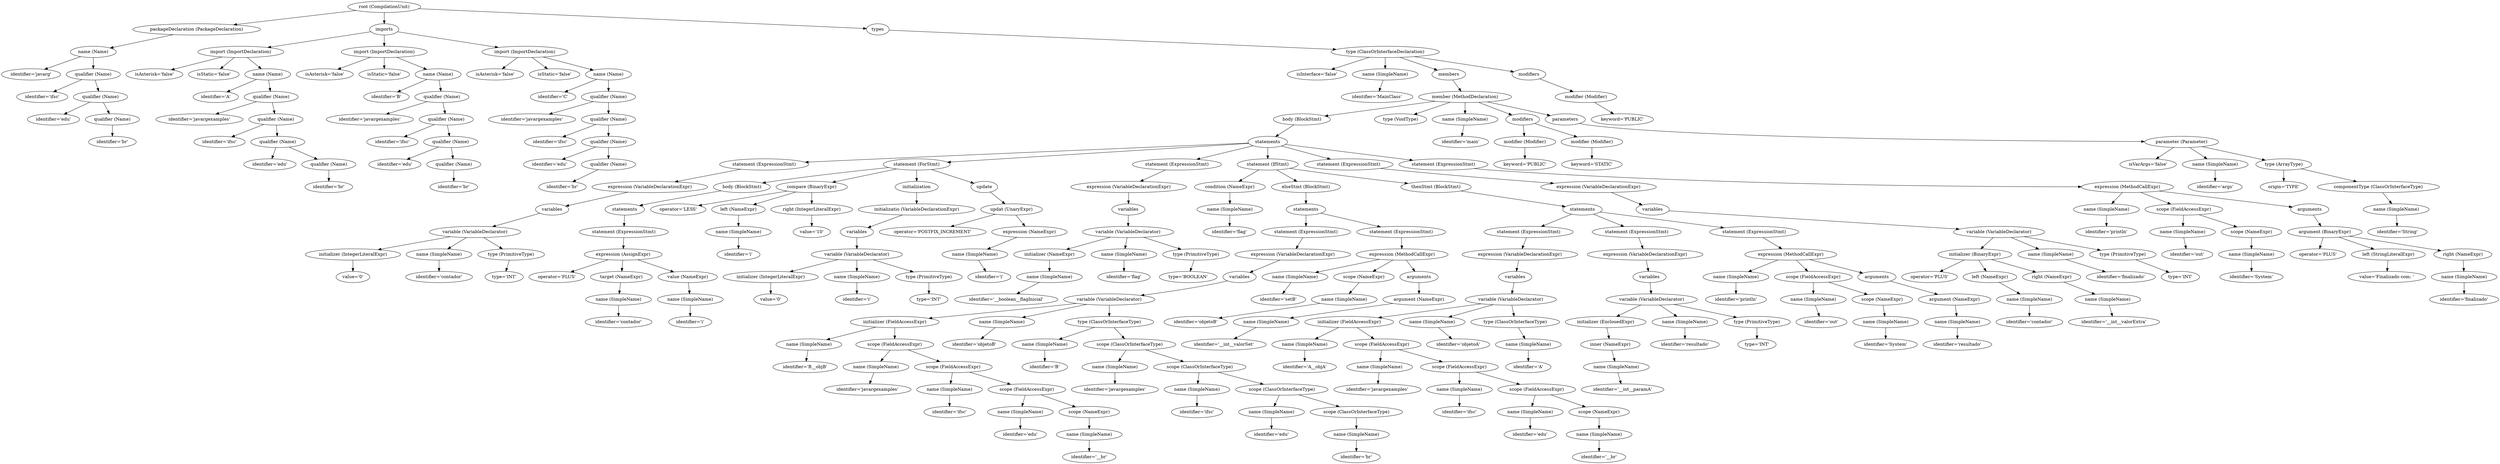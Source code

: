 digraph {
n0 [label="root (CompilationUnit)"];
n1 [label="packageDeclaration (PackageDeclaration)"];
n0 -> n1;
n2 [label="name (Name)"];
n1 -> n2;
n3 [label="identifier='javarg'"];
n2 -> n3;
n4 [label="qualifier (Name)"];
n2 -> n4;
n5 [label="identifier='ifsc'"];
n4 -> n5;
n6 [label="qualifier (Name)"];
n4 -> n6;
n7 [label="identifier='edu'"];
n6 -> n7;
n8 [label="qualifier (Name)"];
n6 -> n8;
n9 [label="identifier='br'"];
n8 -> n9;
n10 [label="imports"];
n0 -> n10;
n11 [label="import (ImportDeclaration)"];
n10 -> n11;
n12 [label="isAsterisk='false'"];
n11 -> n12;
n13 [label="isStatic='false'"];
n11 -> n13;
n14 [label="name (Name)"];
n11 -> n14;
n15 [label="identifier='A'"];
n14 -> n15;
n16 [label="qualifier (Name)"];
n14 -> n16;
n17 [label="identifier='javargexamples'"];
n16 -> n17;
n18 [label="qualifier (Name)"];
n16 -> n18;
n19 [label="identifier='ifsc'"];
n18 -> n19;
n20 [label="qualifier (Name)"];
n18 -> n20;
n21 [label="identifier='edu'"];
n20 -> n21;
n22 [label="qualifier (Name)"];
n20 -> n22;
n23 [label="identifier='br'"];
n22 -> n23;
n24 [label="import (ImportDeclaration)"];
n10 -> n24;
n25 [label="isAsterisk='false'"];
n24 -> n25;
n26 [label="isStatic='false'"];
n24 -> n26;
n27 [label="name (Name)"];
n24 -> n27;
n28 [label="identifier='B'"];
n27 -> n28;
n29 [label="qualifier (Name)"];
n27 -> n29;
n30 [label="identifier='javargexamples'"];
n29 -> n30;
n31 [label="qualifier (Name)"];
n29 -> n31;
n32 [label="identifier='ifsc'"];
n31 -> n32;
n33 [label="qualifier (Name)"];
n31 -> n33;
n34 [label="identifier='edu'"];
n33 -> n34;
n35 [label="qualifier (Name)"];
n33 -> n35;
n36 [label="identifier='br'"];
n35 -> n36;
n37 [label="import (ImportDeclaration)"];
n10 -> n37;
n38 [label="isAsterisk='false'"];
n37 -> n38;
n39 [label="isStatic='false'"];
n37 -> n39;
n40 [label="name (Name)"];
n37 -> n40;
n41 [label="identifier='C'"];
n40 -> n41;
n42 [label="qualifier (Name)"];
n40 -> n42;
n43 [label="identifier='javargexamples'"];
n42 -> n43;
n44 [label="qualifier (Name)"];
n42 -> n44;
n45 [label="identifier='ifsc'"];
n44 -> n45;
n46 [label="qualifier (Name)"];
n44 -> n46;
n47 [label="identifier='edu'"];
n46 -> n47;
n48 [label="qualifier (Name)"];
n46 -> n48;
n49 [label="identifier='br'"];
n48 -> n49;
n50 [label="types"];
n0 -> n50;
n51 [label="type (ClassOrInterfaceDeclaration)"];
n50 -> n51;
n52 [label="isInterface='false'"];
n51 -> n52;
n53 [label="name (SimpleName)"];
n51 -> n53;
n54 [label="identifier='MainClass'"];
n53 -> n54;
n55 [label="members"];
n51 -> n55;
n56 [label="member (MethodDeclaration)"];
n55 -> n56;
n57 [label="body (BlockStmt)"];
n56 -> n57;
n58 [label="statements"];
n57 -> n58;
n59 [label="statement (ExpressionStmt)"];
n58 -> n59;
n60 [label="expression (VariableDeclarationExpr)"];
n59 -> n60;
n61 [label="variables"];
n60 -> n61;
n62 [label="variable (VariableDeclarator)"];
n61 -> n62;
n63 [label="initializer (IntegerLiteralExpr)"];
n62 -> n63;
n64 [label="value='0'"];
n63 -> n64;
n65 [label="name (SimpleName)"];
n62 -> n65;
n66 [label="identifier='contador'"];
n65 -> n66;
n67 [label="type (PrimitiveType)"];
n62 -> n67;
n68 [label="type='INT'"];
n67 -> n68;
n69 [label="statement (ForStmt)"];
n58 -> n69;
n70 [label="body (BlockStmt)"];
n69 -> n70;
n71 [label="statements"];
n70 -> n71;
n72 [label="statement (ExpressionStmt)"];
n71 -> n72;
n73 [label="expression (AssignExpr)"];
n72 -> n73;
n74 [label="operator='PLUS'"];
n73 -> n74;
n75 [label="target (NameExpr)"];
n73 -> n75;
n76 [label="name (SimpleName)"];
n75 -> n76;
n77 [label="identifier='contador'"];
n76 -> n77;
n78 [label="value (NameExpr)"];
n73 -> n78;
n79 [label="name (SimpleName)"];
n78 -> n79;
n80 [label="identifier='i'"];
n79 -> n80;
n81 [label="compare (BinaryExpr)"];
n69 -> n81;
n82 [label="operator='LESS'"];
n81 -> n82;
n83 [label="left (NameExpr)"];
n81 -> n83;
n84 [label="name (SimpleName)"];
n83 -> n84;
n85 [label="identifier='i'"];
n84 -> n85;
n86 [label="right (IntegerLiteralExpr)"];
n81 -> n86;
n87 [label="value='10'"];
n86 -> n87;
n88 [label="initialization"];
n69 -> n88;
n89 [label="initializatio (VariableDeclarationExpr)"];
n88 -> n89;
n90 [label="variables"];
n89 -> n90;
n91 [label="variable (VariableDeclarator)"];
n90 -> n91;
n92 [label="initializer (IntegerLiteralExpr)"];
n91 -> n92;
n93 [label="value='0'"];
n92 -> n93;
n94 [label="name (SimpleName)"];
n91 -> n94;
n95 [label="identifier='i'"];
n94 -> n95;
n96 [label="type (PrimitiveType)"];
n91 -> n96;
n97 [label="type='INT'"];
n96 -> n97;
n98 [label="update"];
n69 -> n98;
n99 [label="updat (UnaryExpr)"];
n98 -> n99;
n100 [label="operator='POSTFIX_INCREMENT'"];
n99 -> n100;
n101 [label="expression (NameExpr)"];
n99 -> n101;
n102 [label="name (SimpleName)"];
n101 -> n102;
n103 [label="identifier='i'"];
n102 -> n103;
n104 [label="statement (ExpressionStmt)"];
n58 -> n104;
n105 [label="expression (VariableDeclarationExpr)"];
n104 -> n105;
n106 [label="variables"];
n105 -> n106;
n107 [label="variable (VariableDeclarator)"];
n106 -> n107;
n108 [label="initializer (NameExpr)"];
n107 -> n108;
n109 [label="name (SimpleName)"];
n108 -> n109;
n110 [label="identifier='__boolean__flagInicial'"];
n109 -> n110;
n111 [label="name (SimpleName)"];
n107 -> n111;
n112 [label="identifier='flag'"];
n111 -> n112;
n113 [label="type (PrimitiveType)"];
n107 -> n113;
n114 [label="type='BOOLEAN'"];
n113 -> n114;
n115 [label="statement (IfStmt)"];
n58 -> n115;
n116 [label="condition (NameExpr)"];
n115 -> n116;
n117 [label="name (SimpleName)"];
n116 -> n117;
n118 [label="identifier='flag'"];
n117 -> n118;
n119 [label="elseStmt (BlockStmt)"];
n115 -> n119;
n120 [label="statements"];
n119 -> n120;
n121 [label="statement (ExpressionStmt)"];
n120 -> n121;
n122 [label="expression (VariableDeclarationExpr)"];
n121 -> n122;
n123 [label="variables"];
n122 -> n123;
n124 [label="variable (VariableDeclarator)"];
n123 -> n124;
n125 [label="initializer (FieldAccessExpr)"];
n124 -> n125;
n126 [label="name (SimpleName)"];
n125 -> n126;
n127 [label="identifier='B__objB'"];
n126 -> n127;
n128 [label="scope (FieldAccessExpr)"];
n125 -> n128;
n129 [label="name (SimpleName)"];
n128 -> n129;
n130 [label="identifier='javargexamples'"];
n129 -> n130;
n131 [label="scope (FieldAccessExpr)"];
n128 -> n131;
n132 [label="name (SimpleName)"];
n131 -> n132;
n133 [label="identifier='ifsc'"];
n132 -> n133;
n134 [label="scope (FieldAccessExpr)"];
n131 -> n134;
n135 [label="name (SimpleName)"];
n134 -> n135;
n136 [label="identifier='edu'"];
n135 -> n136;
n137 [label="scope (NameExpr)"];
n134 -> n137;
n138 [label="name (SimpleName)"];
n137 -> n138;
n139 [label="identifier='__br'"];
n138 -> n139;
n140 [label="name (SimpleName)"];
n124 -> n140;
n141 [label="identifier='objetoB'"];
n140 -> n141;
n142 [label="type (ClassOrInterfaceType)"];
n124 -> n142;
n143 [label="name (SimpleName)"];
n142 -> n143;
n144 [label="identifier='B'"];
n143 -> n144;
n145 [label="scope (ClassOrInterfaceType)"];
n142 -> n145;
n146 [label="name (SimpleName)"];
n145 -> n146;
n147 [label="identifier='javargexamples'"];
n146 -> n147;
n148 [label="scope (ClassOrInterfaceType)"];
n145 -> n148;
n149 [label="name (SimpleName)"];
n148 -> n149;
n150 [label="identifier='ifsc'"];
n149 -> n150;
n151 [label="scope (ClassOrInterfaceType)"];
n148 -> n151;
n152 [label="name (SimpleName)"];
n151 -> n152;
n153 [label="identifier='edu'"];
n152 -> n153;
n154 [label="scope (ClassOrInterfaceType)"];
n151 -> n154;
n155 [label="name (SimpleName)"];
n154 -> n155;
n156 [label="identifier='br'"];
n155 -> n156;
n157 [label="statement (ExpressionStmt)"];
n120 -> n157;
n158 [label="expression (MethodCallExpr)"];
n157 -> n158;
n159 [label="name (SimpleName)"];
n158 -> n159;
n160 [label="identifier='setB'"];
n159 -> n160;
n161 [label="scope (NameExpr)"];
n158 -> n161;
n162 [label="name (SimpleName)"];
n161 -> n162;
n163 [label="identifier='objetoB'"];
n162 -> n163;
n164 [label="arguments"];
n158 -> n164;
n165 [label="argument (NameExpr)"];
n164 -> n165;
n166 [label="name (SimpleName)"];
n165 -> n166;
n167 [label="identifier='__int__valorSet'"];
n166 -> n167;
n168 [label="thenStmt (BlockStmt)"];
n115 -> n168;
n169 [label="statements"];
n168 -> n169;
n170 [label="statement (ExpressionStmt)"];
n169 -> n170;
n171 [label="expression (VariableDeclarationExpr)"];
n170 -> n171;
n172 [label="variables"];
n171 -> n172;
n173 [label="variable (VariableDeclarator)"];
n172 -> n173;
n174 [label="initializer (FieldAccessExpr)"];
n173 -> n174;
n175 [label="name (SimpleName)"];
n174 -> n175;
n176 [label="identifier='A__objA'"];
n175 -> n176;
n177 [label="scope (FieldAccessExpr)"];
n174 -> n177;
n178 [label="name (SimpleName)"];
n177 -> n178;
n179 [label="identifier='javargexamples'"];
n178 -> n179;
n180 [label="scope (FieldAccessExpr)"];
n177 -> n180;
n181 [label="name (SimpleName)"];
n180 -> n181;
n182 [label="identifier='ifsc'"];
n181 -> n182;
n183 [label="scope (FieldAccessExpr)"];
n180 -> n183;
n184 [label="name (SimpleName)"];
n183 -> n184;
n185 [label="identifier='edu'"];
n184 -> n185;
n186 [label="scope (NameExpr)"];
n183 -> n186;
n187 [label="name (SimpleName)"];
n186 -> n187;
n188 [label="identifier='__br'"];
n187 -> n188;
n189 [label="name (SimpleName)"];
n173 -> n189;
n190 [label="identifier='objetoA'"];
n189 -> n190;
n191 [label="type (ClassOrInterfaceType)"];
n173 -> n191;
n192 [label="name (SimpleName)"];
n191 -> n192;
n193 [label="identifier='A'"];
n192 -> n193;
n194 [label="statement (ExpressionStmt)"];
n169 -> n194;
n195 [label="expression (VariableDeclarationExpr)"];
n194 -> n195;
n196 [label="variables"];
n195 -> n196;
n197 [label="variable (VariableDeclarator)"];
n196 -> n197;
n198 [label="initializer (EnclosedExpr)"];
n197 -> n198;
n199 [label="inner (NameExpr)"];
n198 -> n199;
n200 [label="name (SimpleName)"];
n199 -> n200;
n201 [label="identifier='__int__paramA'"];
n200 -> n201;
n202 [label="name (SimpleName)"];
n197 -> n202;
n203 [label="identifier='resultado'"];
n202 -> n203;
n204 [label="type (PrimitiveType)"];
n197 -> n204;
n205 [label="type='INT'"];
n204 -> n205;
n206 [label="statement (ExpressionStmt)"];
n169 -> n206;
n207 [label="expression (MethodCallExpr)"];
n206 -> n207;
n208 [label="name (SimpleName)"];
n207 -> n208;
n209 [label="identifier='println'"];
n208 -> n209;
n210 [label="scope (FieldAccessExpr)"];
n207 -> n210;
n211 [label="name (SimpleName)"];
n210 -> n211;
n212 [label="identifier='out'"];
n211 -> n212;
n213 [label="scope (NameExpr)"];
n210 -> n213;
n214 [label="name (SimpleName)"];
n213 -> n214;
n215 [label="identifier='System'"];
n214 -> n215;
n216 [label="arguments"];
n207 -> n216;
n217 [label="argument (NameExpr)"];
n216 -> n217;
n218 [label="name (SimpleName)"];
n217 -> n218;
n219 [label="identifier='resultado'"];
n218 -> n219;
n220 [label="statement (ExpressionStmt)"];
n58 -> n220;
n221 [label="expression (VariableDeclarationExpr)"];
n220 -> n221;
n222 [label="variables"];
n221 -> n222;
n223 [label="variable (VariableDeclarator)"];
n222 -> n223;
n224 [label="initializer (BinaryExpr)"];
n223 -> n224;
n225 [label="operator='PLUS'"];
n224 -> n225;
n226 [label="left (NameExpr)"];
n224 -> n226;
n227 [label="name (SimpleName)"];
n226 -> n227;
n228 [label="identifier='contador'"];
n227 -> n228;
n229 [label="right (NameExpr)"];
n224 -> n229;
n230 [label="name (SimpleName)"];
n229 -> n230;
n231 [label="identifier='__int__valorExtra'"];
n230 -> n231;
n232 [label="name (SimpleName)"];
n223 -> n232;
n233 [label="identifier='finalizado'"];
n232 -> n233;
n234 [label="type (PrimitiveType)"];
n223 -> n234;
n235 [label="type='INT'"];
n234 -> n235;
n236 [label="statement (ExpressionStmt)"];
n58 -> n236;
n237 [label="expression (MethodCallExpr)"];
n236 -> n237;
n238 [label="name (SimpleName)"];
n237 -> n238;
n239 [label="identifier='println'"];
n238 -> n239;
n240 [label="scope (FieldAccessExpr)"];
n237 -> n240;
n241 [label="name (SimpleName)"];
n240 -> n241;
n242 [label="identifier='out'"];
n241 -> n242;
n243 [label="scope (NameExpr)"];
n240 -> n243;
n244 [label="name (SimpleName)"];
n243 -> n244;
n245 [label="identifier='System'"];
n244 -> n245;
n246 [label="arguments"];
n237 -> n246;
n247 [label="argument (BinaryExpr)"];
n246 -> n247;
n248 [label="operator='PLUS'"];
n247 -> n248;
n249 [label="left (StringLiteralExpr)"];
n247 -> n249;
n250 [label="value='Finalizado com: '"];
n249 -> n250;
n251 [label="right (NameExpr)"];
n247 -> n251;
n252 [label="name (SimpleName)"];
n251 -> n252;
n253 [label="identifier='finalizado'"];
n252 -> n253;
n254 [label="type (VoidType)"];
n56 -> n254;
n255 [label="name (SimpleName)"];
n56 -> n255;
n256 [label="identifier='main'"];
n255 -> n256;
n257 [label="modifiers"];
n56 -> n257;
n258 [label="modifier (Modifier)"];
n257 -> n258;
n259 [label="keyword='PUBLIC'"];
n258 -> n259;
n260 [label="modifier (Modifier)"];
n257 -> n260;
n261 [label="keyword='STATIC'"];
n260 -> n261;
n262 [label="parameters"];
n56 -> n262;
n263 [label="parameter (Parameter)"];
n262 -> n263;
n264 [label="isVarArgs='false'"];
n263 -> n264;
n265 [label="name (SimpleName)"];
n263 -> n265;
n266 [label="identifier='args'"];
n265 -> n266;
n267 [label="type (ArrayType)"];
n263 -> n267;
n268 [label="origin='TYPE'"];
n267 -> n268;
n269 [label="componentType (ClassOrInterfaceType)"];
n267 -> n269;
n270 [label="name (SimpleName)"];
n269 -> n270;
n271 [label="identifier='String'"];
n270 -> n271;
n272 [label="modifiers"];
n51 -> n272;
n273 [label="modifier (Modifier)"];
n272 -> n273;
n274 [label="keyword='PUBLIC'"];
n273 -> n274;
}